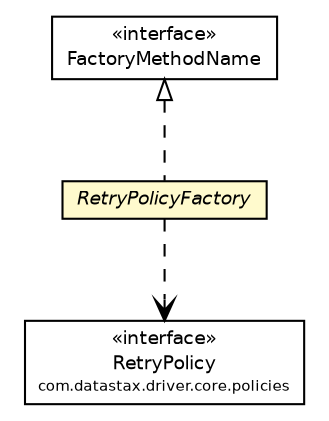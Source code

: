 #!/usr/local/bin/dot
#
# Class diagram 
# Generated by UmlGraph version 4.6 (http://www.spinellis.gr/sw/umlgraph)
#

digraph G {
	edge [fontname="Helvetica",fontsize=10,labelfontname="Helvetica",labelfontsize=10];
	node [fontname="Helvetica",fontsize=10,shape=plaintext];
	// org.synchronoss.cpo.cassandra.config.RetryPolicyFactory
	c45623 [label=<<table border="0" cellborder="1" cellspacing="0" cellpadding="2" port="p" bgcolor="lemonChiffon" href="./RetryPolicyFactory.html">
		<tr><td><table border="0" cellspacing="0" cellpadding="1">
			<tr><td><font face="Helvetica-Oblique"> RetryPolicyFactory </font></td></tr>
		</table></td></tr>
		</table>>, fontname="Helvetica", fontcolor="black", fontsize=9.0];
	// org.synchronoss.cpo.cassandra.config.FactoryMethodName
	c45629 [label=<<table border="0" cellborder="1" cellspacing="0" cellpadding="2" port="p" href="./FactoryMethodName.html">
		<tr><td><table border="0" cellspacing="0" cellpadding="1">
			<tr><td> &laquo;interface&raquo; </td></tr>
			<tr><td> FactoryMethodName </td></tr>
		</table></td></tr>
		</table>>, fontname="Helvetica", fontcolor="black", fontsize=9.0];
	//org.synchronoss.cpo.cassandra.config.RetryPolicyFactory implements org.synchronoss.cpo.cassandra.config.FactoryMethodName
	c45629:p -> c45623:p [dir=back,arrowtail=empty,style=dashed];
	// org.synchronoss.cpo.cassandra.config.RetryPolicyFactory DEPEND com.datastax.driver.core.policies.RetryPolicy
	c45623:p -> c45663:p [taillabel="", label="", headlabel="", fontname="Helvetica", fontcolor="black", fontsize=10.0, color="black", arrowhead=open, style=dashed];
	// com.datastax.driver.core.policies.RetryPolicy
	c45663 [label=<<table border="0" cellborder="1" cellspacing="0" cellpadding="2" port="p" href="http://java.sun.com/j2se/1.4.2/docs/api/com/datastax/driver/core/policies/RetryPolicy.html">
		<tr><td><table border="0" cellspacing="0" cellpadding="1">
			<tr><td> &laquo;interface&raquo; </td></tr>
			<tr><td> RetryPolicy </td></tr>
			<tr><td><font point-size="7.0"> com.datastax.driver.core.policies </font></td></tr>
		</table></td></tr>
		</table>>, fontname="Helvetica", fontcolor="black", fontsize=9.0];
}

